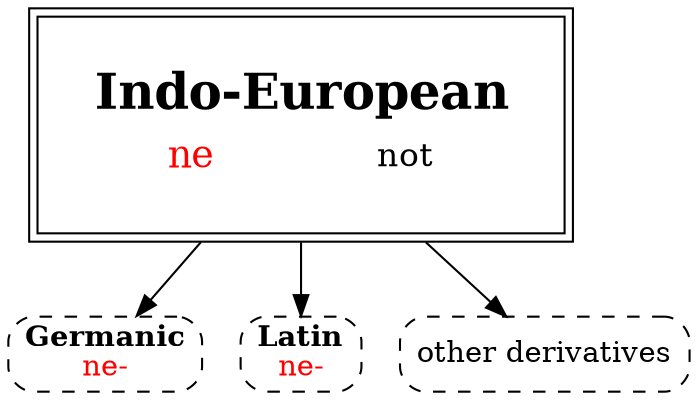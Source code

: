 strict digraph {
/* sources: AHD, roots */
node [shape=none]

neIE [label=<<table border="0"><tr><td colspan="2"><font point-size="24"><b>Indo-European</b></font></td></tr><tr><td><font point-size="18" color="red">ne</font></td><td><font point-size="16">not</font></td></tr></table>> tooltip="Indo-European \"ne\" not" shape=box peripheries=2 margin=.3]

neGm [label=<<b>Germanic</b><br/><font color="red">ne-</font>> shape=box style="dashed,rounded" URL="ne-not1.svg" tooltip="Germanic"]
neL [label=<<b>Latin</b><br/><font color="red">ne-</font>> shape=box style="dashed, rounded" URL="ne-not2.svg" tooltip="Latin"]
other [label=<other derivatives> shape=box style="dashed,rounded" URL="ne-not3.svg" tooltip="other derivatives"]
neIE -> { neGm neL other }

}